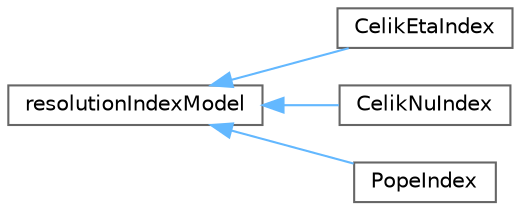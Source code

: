 digraph "Graphical Class Hierarchy"
{
 // LATEX_PDF_SIZE
  bgcolor="transparent";
  edge [fontname=Helvetica,fontsize=10,labelfontname=Helvetica,labelfontsize=10];
  node [fontname=Helvetica,fontsize=10,shape=box,height=0.2,width=0.4];
  rankdir="LR";
  Node0 [id="Node000000",label="resolutionIndexModel",height=0.2,width=0.4,color="grey40", fillcolor="white", style="filled",URL="$classFoam_1_1resolutionIndexModel.html",tooltip="A base class for resolutionIndex models."];
  Node0 -> Node1 [id="edge5262_Node000000_Node000001",dir="back",color="steelblue1",style="solid",tooltip=" "];
  Node1 [id="Node000001",label="CelikEtaIndex",height=0.2,width=0.4,color="grey40", fillcolor="white", style="filled",URL="$classFoam_1_1resolutionIndexModels_1_1CelikEtaIndex.html",tooltip="Computes a single-mesh resolution index according to Celik et al.'s index using Kolmogorov length sca..."];
  Node0 -> Node2 [id="edge5263_Node000000_Node000002",dir="back",color="steelblue1",style="solid",tooltip=" "];
  Node2 [id="Node000002",label="CelikNuIndex",height=0.2,width=0.4,color="grey40", fillcolor="white", style="filled",URL="$classFoam_1_1resolutionIndexModels_1_1CelikNuIndex.html",tooltip="Computes a single-mesh resolution index according to Celik et al.'s index using effective viscosity,..."];
  Node0 -> Node3 [id="edge5264_Node000000_Node000003",dir="back",color="steelblue1",style="solid",tooltip=" "];
  Node3 [id="Node000003",label="PopeIndex",height=0.2,width=0.4,color="grey40", fillcolor="white", style="filled",URL="$classFoam_1_1resolutionIndexModels_1_1PopeIndex.html",tooltip="Computes a single-mesh resolution index according to Pope's index, which is used as a LES/DES quality..."];
}
